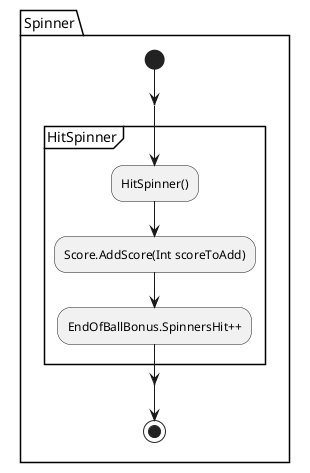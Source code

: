 


@startuml SpinnerActivityDiagram

package Spinner {

    start

    split

        partition HitSpinner {
            :HitSpinner();

            :Score.AddScore(Int scoreToAdd);
            :EndOfBallBonus.SpinnersHit++;

        }

    end split


    stop

}


@enduml























